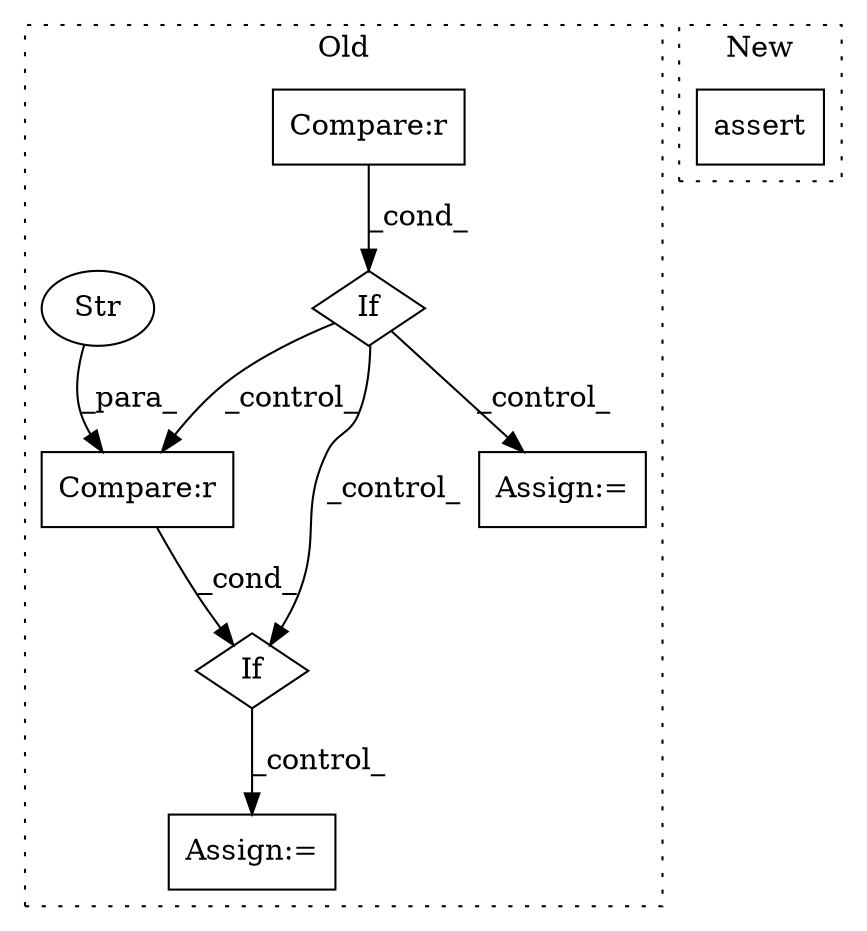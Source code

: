 digraph G {
subgraph cluster0 {
1 [label="If" a="96" s="2546,2570" l="0,14" shape="diamond"];
3 [label="Compare:r" a="40" s="2546" l="24" shape="box"];
4 [label="Assign:=" a="68" s="2599" l="3" shape="box"];
5 [label="Str" a="66" s="2565" l="5" shape="ellipse"];
6 [label="If" a="96" s="2197,2257" l="3,14" shape="diamond"];
7 [label="Assign:=" a="68" s="2513" l="3" shape="box"];
8 [label="Compare:r" a="40" s="2200" l="26" shape="box"];
label = "Old";
style="dotted";
}
subgraph cluster1 {
2 [label="assert" a="65" s="2002" l="7" shape="box"];
label = "New";
style="dotted";
}
1 -> 4 [label="_control_"];
3 -> 1 [label="_cond_"];
5 -> 3 [label="_para_"];
6 -> 3 [label="_control_"];
6 -> 1 [label="_control_"];
6 -> 7 [label="_control_"];
8 -> 6 [label="_cond_"];
}